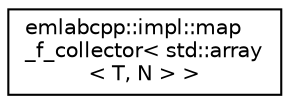digraph "Graphical Class Hierarchy"
{
 // LATEX_PDF_SIZE
  edge [fontname="Helvetica",fontsize="10",labelfontname="Helvetica",labelfontsize="10"];
  node [fontname="Helvetica",fontsize="10",shape=record];
  rankdir="LR";
  Node0 [label="emlabcpp::impl::map\l_f_collector\< std::array\l\< T, N \> \>",height=0.2,width=0.4,color="black", fillcolor="white", style="filled",URL="$structemlabcpp_1_1impl_1_1map__f__collector_3_01std_1_1array_3_01T_00_01N_01_4_01_4.html",tooltip=" "];
}
